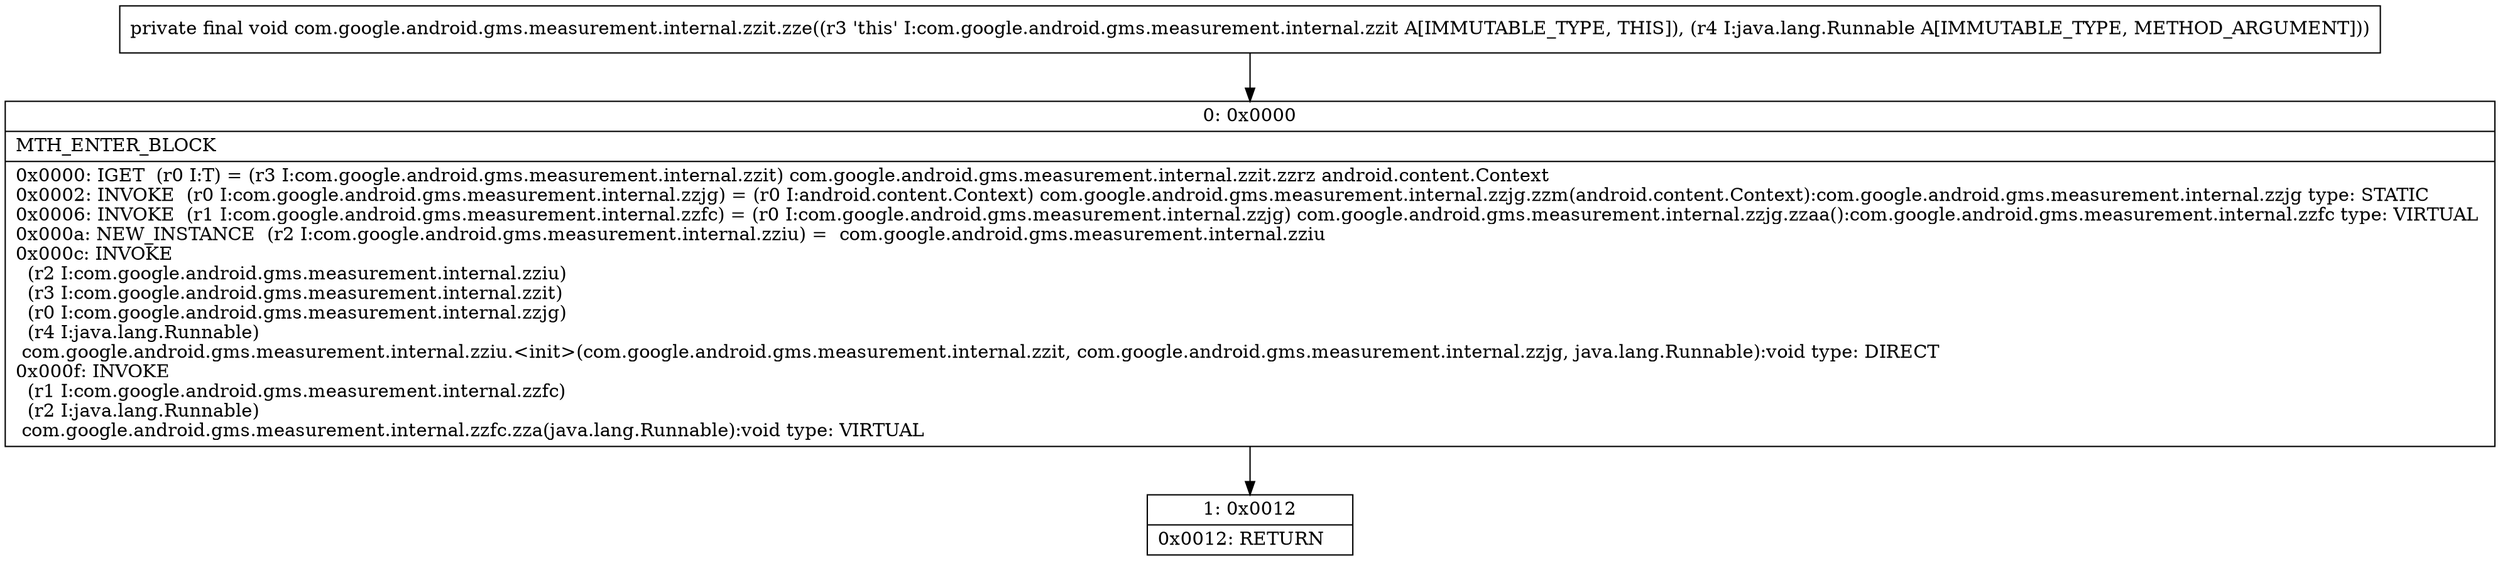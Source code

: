 digraph "CFG forcom.google.android.gms.measurement.internal.zzit.zze(Ljava\/lang\/Runnable;)V" {
Node_0 [shape=record,label="{0\:\ 0x0000|MTH_ENTER_BLOCK\l|0x0000: IGET  (r0 I:T) = (r3 I:com.google.android.gms.measurement.internal.zzit) com.google.android.gms.measurement.internal.zzit.zzrz android.content.Context \l0x0002: INVOKE  (r0 I:com.google.android.gms.measurement.internal.zzjg) = (r0 I:android.content.Context) com.google.android.gms.measurement.internal.zzjg.zzm(android.content.Context):com.google.android.gms.measurement.internal.zzjg type: STATIC \l0x0006: INVOKE  (r1 I:com.google.android.gms.measurement.internal.zzfc) = (r0 I:com.google.android.gms.measurement.internal.zzjg) com.google.android.gms.measurement.internal.zzjg.zzaa():com.google.android.gms.measurement.internal.zzfc type: VIRTUAL \l0x000a: NEW_INSTANCE  (r2 I:com.google.android.gms.measurement.internal.zziu) =  com.google.android.gms.measurement.internal.zziu \l0x000c: INVOKE  \l  (r2 I:com.google.android.gms.measurement.internal.zziu)\l  (r3 I:com.google.android.gms.measurement.internal.zzit)\l  (r0 I:com.google.android.gms.measurement.internal.zzjg)\l  (r4 I:java.lang.Runnable)\l com.google.android.gms.measurement.internal.zziu.\<init\>(com.google.android.gms.measurement.internal.zzit, com.google.android.gms.measurement.internal.zzjg, java.lang.Runnable):void type: DIRECT \l0x000f: INVOKE  \l  (r1 I:com.google.android.gms.measurement.internal.zzfc)\l  (r2 I:java.lang.Runnable)\l com.google.android.gms.measurement.internal.zzfc.zza(java.lang.Runnable):void type: VIRTUAL \l}"];
Node_1 [shape=record,label="{1\:\ 0x0012|0x0012: RETURN   \l}"];
MethodNode[shape=record,label="{private final void com.google.android.gms.measurement.internal.zzit.zze((r3 'this' I:com.google.android.gms.measurement.internal.zzit A[IMMUTABLE_TYPE, THIS]), (r4 I:java.lang.Runnable A[IMMUTABLE_TYPE, METHOD_ARGUMENT])) }"];
MethodNode -> Node_0;
Node_0 -> Node_1;
}

